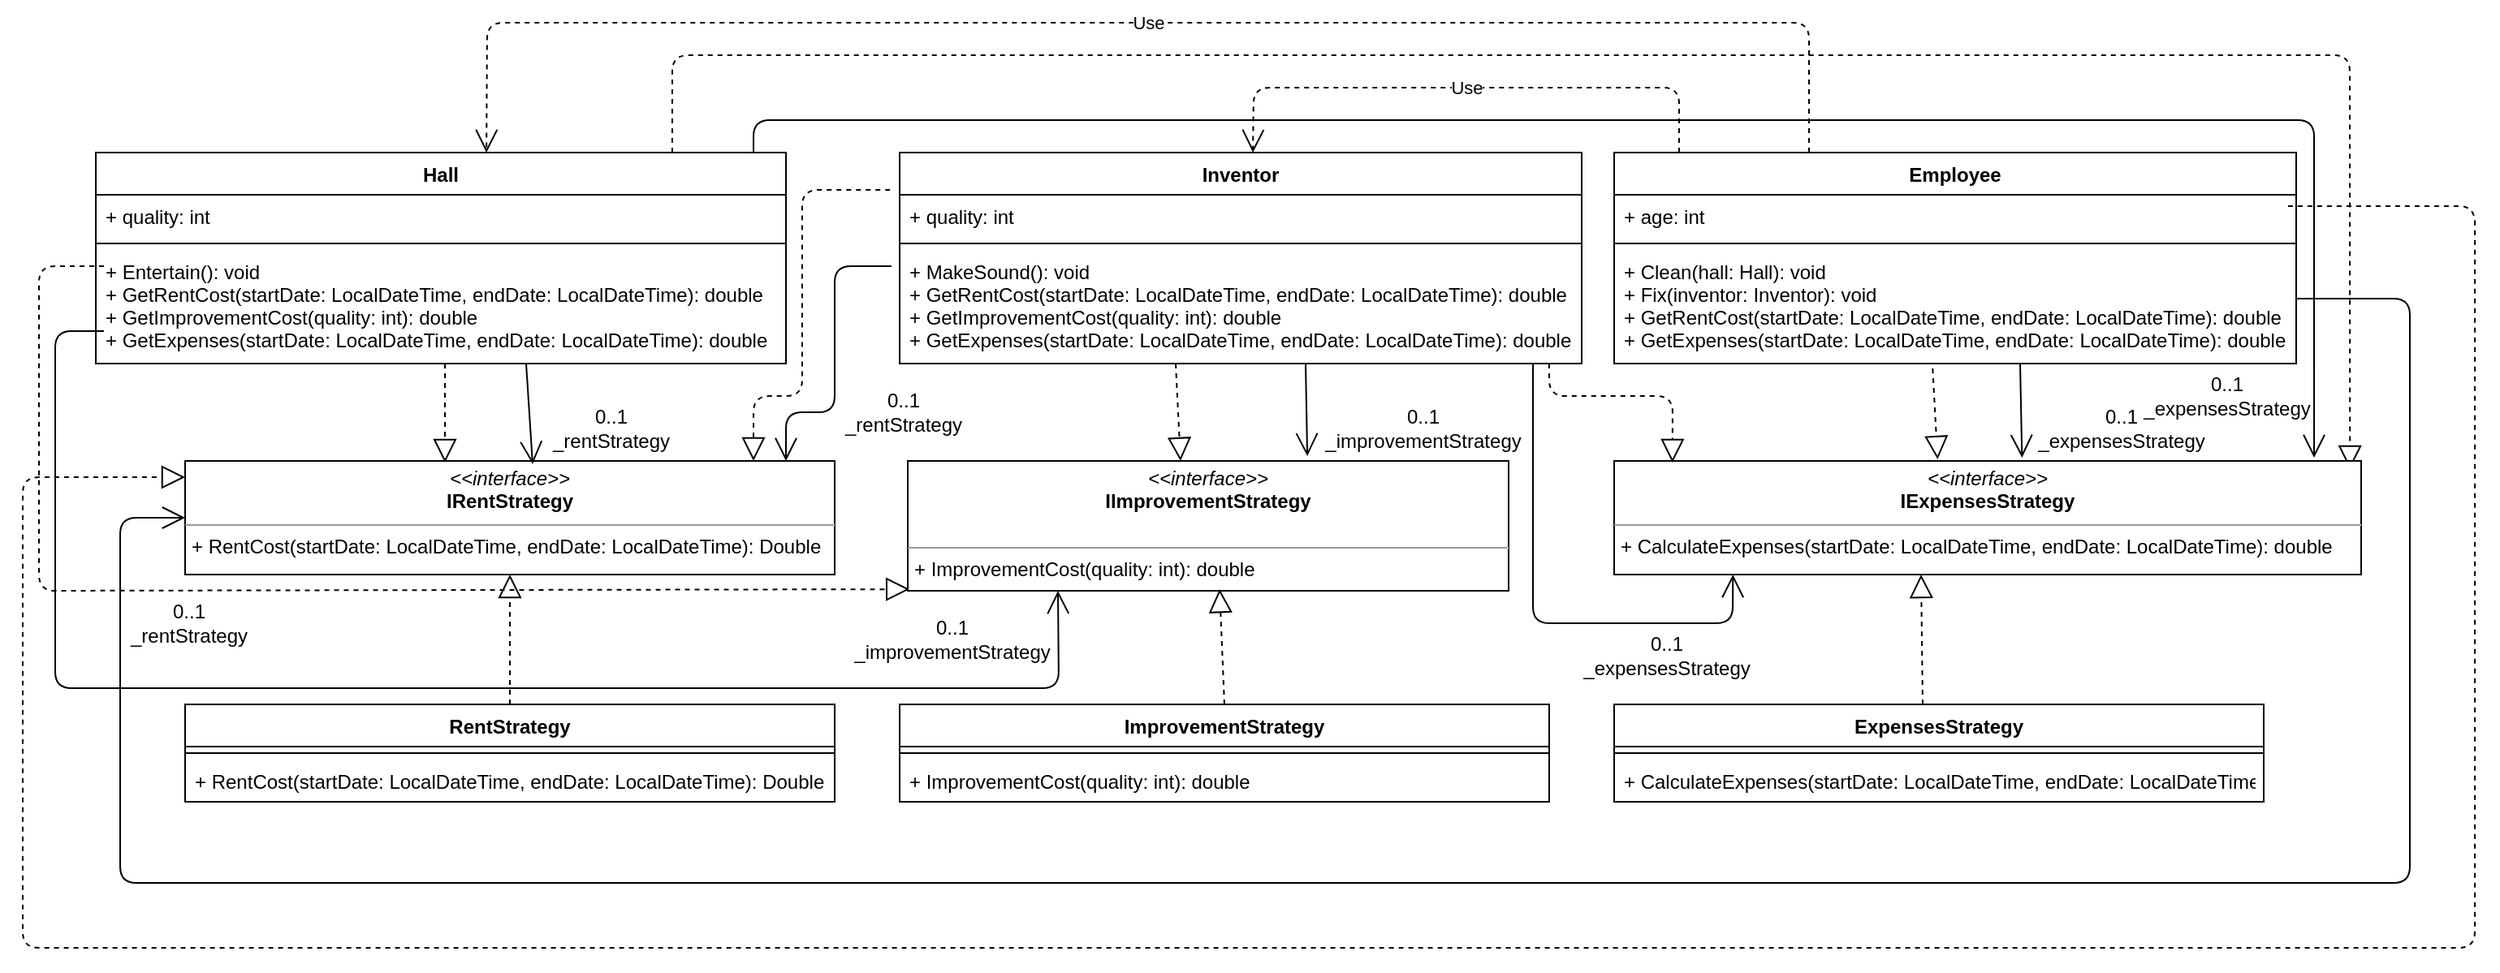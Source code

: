 <mxfile version="12.1.1" type="device" pages="1"><diagram id="vZSyAUV-EzuBbxyDKDLR" name="Page-1"><mxGraphModel dx="1408" dy="699" grid="1" gridSize="10" guides="1" tooltips="1" connect="1" arrows="1" fold="1" page="1" pageScale="1" pageWidth="1654" pageHeight="2336" math="0" shadow="0"><root><mxCell id="0"/><mxCell id="1" parent="0"/><mxCell id="9iK57nd5sbqeKEe7B8pW-5" value="Inventor" style="swimlane;fontStyle=1;align=center;verticalAlign=top;childLayout=stackLayout;horizontal=1;startSize=26;horizontalStack=0;resizeParent=1;resizeParentMax=0;resizeLast=0;collapsible=1;marginBottom=0;" parent="1" vertex="1"><mxGeometry x="560" y="120" width="420" height="130" as="geometry"/></mxCell><mxCell id="9iK57nd5sbqeKEe7B8pW-6" value="+ quality: int" style="text;strokeColor=none;fillColor=none;align=left;verticalAlign=top;spacingLeft=4;spacingRight=4;overflow=hidden;rotatable=0;points=[[0,0.5],[1,0.5]];portConstraint=eastwest;" parent="9iK57nd5sbqeKEe7B8pW-5" vertex="1"><mxGeometry y="26" width="420" height="26" as="geometry"/></mxCell><mxCell id="9iK57nd5sbqeKEe7B8pW-7" value="" style="line;strokeWidth=1;fillColor=none;align=left;verticalAlign=middle;spacingTop=-1;spacingLeft=3;spacingRight=3;rotatable=0;labelPosition=right;points=[];portConstraint=eastwest;" parent="9iK57nd5sbqeKEe7B8pW-5" vertex="1"><mxGeometry y="52" width="420" height="8" as="geometry"/></mxCell><mxCell id="9iK57nd5sbqeKEe7B8pW-8" value="+ MakeSound(): void&#10;+ GetRentCost(startDate: LocalDateTime, endDate: LocalDateTime): double&#10;+ GetImprovementCost(quality: int): double&#10;+ GetExpenses(startDate: LocalDateTime, endDate: LocalDateTime): double" style="text;strokeColor=none;fillColor=none;align=left;verticalAlign=top;spacingLeft=4;spacingRight=4;overflow=hidden;rotatable=0;points=[[0,0.5],[1,0.5]];portConstraint=eastwest;" parent="9iK57nd5sbqeKEe7B8pW-5" vertex="1"><mxGeometry y="60" width="420" height="70" as="geometry"/></mxCell><mxCell id="9iK57nd5sbqeKEe7B8pW-9" value="&lt;p style=&quot;margin: 0px ; margin-top: 4px ; text-align: center&quot;&gt;&lt;i&gt;&amp;lt;&amp;lt;interface&amp;gt;&amp;gt;&lt;/i&gt;&lt;br&gt;&lt;b&gt;IRentStrategy&lt;/b&gt;&lt;/p&gt;&lt;hr size=&quot;1&quot;&gt;&lt;p style=&quot;margin: 0px ; margin-left: 4px&quot;&gt;+ RentCost(startDate: LocalDateTime, endDate: LocalDateTime): Double&lt;br&gt;&lt;/p&gt;" style="verticalAlign=top;align=left;overflow=fill;fontSize=12;fontFamily=Helvetica;html=1;" parent="1" vertex="1"><mxGeometry x="120" y="310" width="400" height="70" as="geometry"/></mxCell><mxCell id="9iK57nd5sbqeKEe7B8pW-10" value="Employee" style="swimlane;fontStyle=1;align=center;verticalAlign=top;childLayout=stackLayout;horizontal=1;startSize=26;horizontalStack=0;resizeParent=1;resizeParentMax=0;resizeLast=0;collapsible=1;marginBottom=0;" parent="1" vertex="1"><mxGeometry x="1000" y="120" width="420" height="130" as="geometry"/></mxCell><mxCell id="9iK57nd5sbqeKEe7B8pW-21" value="Use" style="endArrow=open;endSize=12;dashed=1;html=1;entryX=0.518;entryY=0;entryDx=0;entryDy=0;entryPerimeter=0;" parent="9iK57nd5sbqeKEe7B8pW-10" target="9iK57nd5sbqeKEe7B8pW-5" edge="1"><mxGeometry width="160" relative="1" as="geometry"><mxPoint x="40" as="sourcePoint"/><mxPoint x="200" as="targetPoint"/><Array as="points"><mxPoint x="40" y="-40"/><mxPoint x="-222" y="-40"/></Array></mxGeometry></mxCell><mxCell id="9iK57nd5sbqeKEe7B8pW-23" value="Use" style="endArrow=open;endSize=12;dashed=1;html=1;entryX=0.566;entryY=0;entryDx=0;entryDy=0;entryPerimeter=0;" parent="9iK57nd5sbqeKEe7B8pW-10" target="9iK57nd5sbqeKEe7B8pW-15" edge="1"><mxGeometry width="160" relative="1" as="geometry"><mxPoint x="120" as="sourcePoint"/><mxPoint x="280" as="targetPoint"/><Array as="points"><mxPoint x="120" y="-80"/><mxPoint x="-694" y="-80"/></Array></mxGeometry></mxCell><mxCell id="9iK57nd5sbqeKEe7B8pW-11" value="+ age: int" style="text;strokeColor=none;fillColor=none;align=left;verticalAlign=top;spacingLeft=4;spacingRight=4;overflow=hidden;rotatable=0;points=[[0,0.5],[1,0.5]];portConstraint=eastwest;" parent="9iK57nd5sbqeKEe7B8pW-10" vertex="1"><mxGeometry y="26" width="420" height="26" as="geometry"/></mxCell><mxCell id="9iK57nd5sbqeKEe7B8pW-12" value="" style="line;strokeWidth=1;fillColor=none;align=left;verticalAlign=middle;spacingTop=-1;spacingLeft=3;spacingRight=3;rotatable=0;labelPosition=right;points=[];portConstraint=eastwest;" parent="9iK57nd5sbqeKEe7B8pW-10" vertex="1"><mxGeometry y="52" width="420" height="8" as="geometry"/></mxCell><mxCell id="9iK57nd5sbqeKEe7B8pW-13" value="+ Clean(hall: Hall): void&#10;+ Fix(inventor: Inventor): void&#10;+ GetRentCost(startDate: LocalDateTime, endDate: LocalDateTime): double&#10;+ GetExpenses(startDate: LocalDateTime, endDate: LocalDateTime): double" style="text;strokeColor=none;fillColor=none;align=left;verticalAlign=top;spacingLeft=4;spacingRight=4;overflow=hidden;rotatable=0;points=[[0,0.5],[1,0.5]];portConstraint=eastwest;" parent="9iK57nd5sbqeKEe7B8pW-10" vertex="1"><mxGeometry y="60" width="420" height="70" as="geometry"/></mxCell><mxCell id="9iK57nd5sbqeKEe7B8pW-15" value="Hall" style="swimlane;fontStyle=1;align=center;verticalAlign=top;childLayout=stackLayout;horizontal=1;startSize=26;horizontalStack=0;resizeParent=1;resizeParentMax=0;resizeLast=0;collapsible=1;marginBottom=0;" parent="1" vertex="1"><mxGeometry x="65" y="120" width="425" height="130" as="geometry"/></mxCell><mxCell id="4UuDnI3YYADSVCxMoVuu-38" value="" style="endArrow=block;dashed=1;endFill=0;endSize=12;html=1;entryX=0.985;entryY=0.071;entryDx=0;entryDy=0;entryPerimeter=0;" edge="1" parent="9iK57nd5sbqeKEe7B8pW-15" target="9iK57nd5sbqeKEe7B8pW-20"><mxGeometry width="160" relative="1" as="geometry"><mxPoint x="355" as="sourcePoint"/><mxPoint x="515" as="targetPoint"/><Array as="points"><mxPoint x="355" y="-60"/><mxPoint x="1388" y="-60"/></Array></mxGeometry></mxCell><mxCell id="4UuDnI3YYADSVCxMoVuu-41" value="" style="endArrow=open;endFill=1;endSize=12;html=1;entryX=0.937;entryY=-0.029;entryDx=0;entryDy=0;entryPerimeter=0;" edge="1" parent="9iK57nd5sbqeKEe7B8pW-15" target="9iK57nd5sbqeKEe7B8pW-20"><mxGeometry width="160" relative="1" as="geometry"><mxPoint x="405" as="sourcePoint"/><mxPoint x="565" as="targetPoint"/><Array as="points"><mxPoint x="405" y="-20"/><mxPoint x="1366" y="-20"/></Array></mxGeometry></mxCell><mxCell id="9iK57nd5sbqeKEe7B8pW-16" value="+ quality: int" style="text;strokeColor=none;fillColor=none;align=left;verticalAlign=top;spacingLeft=4;spacingRight=4;overflow=hidden;rotatable=0;points=[[0,0.5],[1,0.5]];portConstraint=eastwest;" parent="9iK57nd5sbqeKEe7B8pW-15" vertex="1"><mxGeometry y="26" width="425" height="26" as="geometry"/></mxCell><mxCell id="9iK57nd5sbqeKEe7B8pW-17" value="" style="line;strokeWidth=1;fillColor=none;align=left;verticalAlign=middle;spacingTop=-1;spacingLeft=3;spacingRight=3;rotatable=0;labelPosition=right;points=[];portConstraint=eastwest;" parent="9iK57nd5sbqeKEe7B8pW-15" vertex="1"><mxGeometry y="52" width="425" height="8" as="geometry"/></mxCell><mxCell id="4UuDnI3YYADSVCxMoVuu-32" value="" style="endArrow=block;dashed=1;endFill=0;endSize=12;html=1;entryX=0.003;entryY=0.988;entryDx=0;entryDy=0;entryPerimeter=0;" edge="1" parent="9iK57nd5sbqeKEe7B8pW-15" target="9iK57nd5sbqeKEe7B8pW-19"><mxGeometry width="160" relative="1" as="geometry"><mxPoint x="5" y="70" as="sourcePoint"/><mxPoint x="165" y="70" as="targetPoint"/><Array as="points"><mxPoint x="-35" y="70"/><mxPoint x="-35" y="270"/></Array></mxGeometry></mxCell><mxCell id="9iK57nd5sbqeKEe7B8pW-18" value="+ Entertain(): void&#10;+ GetRentCost(startDate: LocalDateTime, endDate: LocalDateTime): double&#10;+ GetImprovementCost(quality: int): double&#10;+ GetExpenses(startDate: LocalDateTime, endDate: LocalDateTime): double" style="text;strokeColor=none;fillColor=none;align=left;verticalAlign=top;spacingLeft=4;spacingRight=4;overflow=hidden;rotatable=0;points=[[0,0.5],[1,0.5]];portConstraint=eastwest;" parent="9iK57nd5sbqeKEe7B8pW-15" vertex="1"><mxGeometry y="60" width="425" height="70" as="geometry"/></mxCell><mxCell id="4UuDnI3YYADSVCxMoVuu-33" value="" style="endArrow=open;endFill=1;endSize=12;html=1;entryX=0.25;entryY=1;entryDx=0;entryDy=0;" edge="1" parent="9iK57nd5sbqeKEe7B8pW-15" target="9iK57nd5sbqeKEe7B8pW-19"><mxGeometry width="160" relative="1" as="geometry"><mxPoint x="5" y="110" as="sourcePoint"/><mxPoint x="165" y="110" as="targetPoint"/><Array as="points"><mxPoint x="-25" y="110"/><mxPoint x="-25" y="330"/><mxPoint x="593" y="330"/></Array></mxGeometry></mxCell><mxCell id="9iK57nd5sbqeKEe7B8pW-19" value="&lt;p style=&quot;margin: 0px ; margin-top: 4px ; text-align: center&quot;&gt;&lt;i&gt;&amp;lt;&amp;lt;interface&amp;gt;&amp;gt;&lt;/i&gt;&lt;br&gt;&lt;b&gt;IImprovementStrategy&lt;/b&gt;&lt;/p&gt;&lt;br&gt;&lt;hr size=&quot;1&quot;&gt;&lt;p style=&quot;margin: 0px ; margin-left: 4px&quot;&gt;+ ImprovementCost(quality: int): double&lt;br&gt;&lt;/p&gt;" style="verticalAlign=top;align=left;overflow=fill;fontSize=12;fontFamily=Helvetica;html=1;" parent="1" vertex="1"><mxGeometry x="565" y="310" width="370" height="80" as="geometry"/></mxCell><mxCell id="9iK57nd5sbqeKEe7B8pW-20" value="&lt;p style=&quot;margin: 0px ; margin-top: 4px ; text-align: center&quot;&gt;&lt;i&gt;&amp;lt;&amp;lt;interface&amp;gt;&amp;gt;&lt;/i&gt;&lt;br&gt;&lt;b&gt;IExpensesStrategy&lt;/b&gt;&lt;/p&gt;&lt;hr size=&quot;1&quot;&gt;&lt;p style=&quot;margin: 0px ; margin-left: 4px&quot;&gt;+ CalculateExpenses(startDate: LocalDateTime, endDate: LocalDateTime): double&lt;br&gt;&lt;/p&gt;" style="verticalAlign=top;align=left;overflow=fill;fontSize=12;fontFamily=Helvetica;html=1;" parent="1" vertex="1"><mxGeometry x="1000" y="310" width="460" height="70" as="geometry"/></mxCell><mxCell id="4UuDnI3YYADSVCxMoVuu-1" value="RentStrategy" style="swimlane;fontStyle=1;align=center;verticalAlign=top;childLayout=stackLayout;horizontal=1;startSize=26;horizontalStack=0;resizeParent=1;resizeParentMax=0;resizeLast=0;collapsible=1;marginBottom=0;" vertex="1" parent="1"><mxGeometry x="120" y="460" width="400" height="60" as="geometry"/></mxCell><mxCell id="4UuDnI3YYADSVCxMoVuu-17" value="" style="endArrow=block;dashed=1;endFill=0;endSize=12;html=1;entryX=0.5;entryY=1;entryDx=0;entryDy=0;" edge="1" parent="4UuDnI3YYADSVCxMoVuu-1" target="9iK57nd5sbqeKEe7B8pW-9"><mxGeometry width="160" relative="1" as="geometry"><mxPoint x="200" as="sourcePoint"/><mxPoint x="360" as="targetPoint"/></mxGeometry></mxCell><mxCell id="4UuDnI3YYADSVCxMoVuu-3" value="" style="line;strokeWidth=1;fillColor=none;align=left;verticalAlign=middle;spacingTop=-1;spacingLeft=3;spacingRight=3;rotatable=0;labelPosition=right;points=[];portConstraint=eastwest;" vertex="1" parent="4UuDnI3YYADSVCxMoVuu-1"><mxGeometry y="26" width="400" height="8" as="geometry"/></mxCell><mxCell id="4UuDnI3YYADSVCxMoVuu-4" value="+ RentCost(startDate: LocalDateTime, endDate: LocalDateTime): Double" style="text;strokeColor=none;fillColor=none;align=left;verticalAlign=top;spacingLeft=4;spacingRight=4;overflow=hidden;rotatable=0;points=[[0,0.5],[1,0.5]];portConstraint=eastwest;" vertex="1" parent="4UuDnI3YYADSVCxMoVuu-1"><mxGeometry y="34" width="400" height="26" as="geometry"/></mxCell><mxCell id="4UuDnI3YYADSVCxMoVuu-6" value="ImprovementStrategy" style="swimlane;fontStyle=1;align=center;verticalAlign=top;childLayout=stackLayout;horizontal=1;startSize=26;horizontalStack=0;resizeParent=1;resizeParentMax=0;resizeLast=0;collapsible=1;marginBottom=0;" vertex="1" parent="1"><mxGeometry x="560" y="460" width="400" height="60" as="geometry"/></mxCell><mxCell id="4UuDnI3YYADSVCxMoVuu-20" value="" style="endArrow=block;dashed=1;endFill=0;endSize=12;html=1;entryX=0.519;entryY=0.988;entryDx=0;entryDy=0;entryPerimeter=0;" edge="1" parent="4UuDnI3YYADSVCxMoVuu-6" target="9iK57nd5sbqeKEe7B8pW-19"><mxGeometry width="160" relative="1" as="geometry"><mxPoint x="200" as="sourcePoint"/><mxPoint x="360" as="targetPoint"/></mxGeometry></mxCell><mxCell id="4UuDnI3YYADSVCxMoVuu-7" value="" style="line;strokeWidth=1;fillColor=none;align=left;verticalAlign=middle;spacingTop=-1;spacingLeft=3;spacingRight=3;rotatable=0;labelPosition=right;points=[];portConstraint=eastwest;" vertex="1" parent="4UuDnI3YYADSVCxMoVuu-6"><mxGeometry y="26" width="400" height="8" as="geometry"/></mxCell><mxCell id="4UuDnI3YYADSVCxMoVuu-8" value="+ ImprovementCost(quality: int): double" style="text;strokeColor=none;fillColor=none;align=left;verticalAlign=top;spacingLeft=4;spacingRight=4;overflow=hidden;rotatable=0;points=[[0,0.5],[1,0.5]];portConstraint=eastwest;" vertex="1" parent="4UuDnI3YYADSVCxMoVuu-6"><mxGeometry y="34" width="400" height="26" as="geometry"/></mxCell><mxCell id="4UuDnI3YYADSVCxMoVuu-9" value="ExpensesStrategy" style="swimlane;fontStyle=1;align=center;verticalAlign=top;childLayout=stackLayout;horizontal=1;startSize=26;horizontalStack=0;resizeParent=1;resizeParentMax=0;resizeLast=0;collapsible=1;marginBottom=0;" vertex="1" parent="1"><mxGeometry x="1000" y="460" width="400" height="60" as="geometry"/></mxCell><mxCell id="4UuDnI3YYADSVCxMoVuu-22" value="" style="endArrow=block;dashed=1;endFill=0;endSize=12;html=1;" edge="1" parent="4UuDnI3YYADSVCxMoVuu-9"><mxGeometry width="160" relative="1" as="geometry"><mxPoint x="190" as="sourcePoint"/><mxPoint x="189" y="-80" as="targetPoint"/></mxGeometry></mxCell><mxCell id="4UuDnI3YYADSVCxMoVuu-10" value="" style="line;strokeWidth=1;fillColor=none;align=left;verticalAlign=middle;spacingTop=-1;spacingLeft=3;spacingRight=3;rotatable=0;labelPosition=right;points=[];portConstraint=eastwest;" vertex="1" parent="4UuDnI3YYADSVCxMoVuu-9"><mxGeometry y="26" width="400" height="8" as="geometry"/></mxCell><mxCell id="4UuDnI3YYADSVCxMoVuu-11" value="+ CalculateExpenses(startDate: LocalDateTime, endDate: LocalDateTime): Double" style="text;strokeColor=none;fillColor=none;align=left;verticalAlign=top;spacingLeft=4;spacingRight=4;overflow=hidden;rotatable=0;points=[[0,0.5],[1,0.5]];portConstraint=eastwest;" vertex="1" parent="4UuDnI3YYADSVCxMoVuu-9"><mxGeometry y="34" width="400" height="26" as="geometry"/></mxCell><mxCell id="4UuDnI3YYADSVCxMoVuu-14" value="" style="endArrow=block;dashed=1;endFill=0;endSize=12;html=1;entryX=0.4;entryY=0.014;entryDx=0;entryDy=0;entryPerimeter=0;" edge="1" parent="1" target="9iK57nd5sbqeKEe7B8pW-9"><mxGeometry width="160" relative="1" as="geometry"><mxPoint x="280" y="250" as="sourcePoint"/><mxPoint x="440" y="250" as="targetPoint"/></mxGeometry></mxCell><mxCell id="4UuDnI3YYADSVCxMoVuu-18" value="" style="endArrow=block;dashed=1;endFill=0;endSize=12;html=1;entryX=0.454;entryY=0;entryDx=0;entryDy=0;entryPerimeter=0;" edge="1" parent="1" target="9iK57nd5sbqeKEe7B8pW-19"><mxGeometry width="160" relative="1" as="geometry"><mxPoint x="730" y="250" as="sourcePoint"/><mxPoint x="890" y="250" as="targetPoint"/></mxGeometry></mxCell><mxCell id="4UuDnI3YYADSVCxMoVuu-21" value="" style="endArrow=block;dashed=1;endFill=0;endSize=12;html=1;exitX=0.467;exitY=1.043;exitDx=0;exitDy=0;exitPerimeter=0;entryX=0.433;entryY=-0.014;entryDx=0;entryDy=0;entryPerimeter=0;" edge="1" parent="1" source="9iK57nd5sbqeKEe7B8pW-13" target="9iK57nd5sbqeKEe7B8pW-20"><mxGeometry width="160" relative="1" as="geometry"><mxPoint x="1230" y="310" as="sourcePoint"/><mxPoint x="1230" y="250" as="targetPoint"/></mxGeometry></mxCell><mxCell id="4UuDnI3YYADSVCxMoVuu-23" value="" style="endArrow=open;endFill=1;endSize=12;html=1;entryX=0.535;entryY=0.029;entryDx=0;entryDy=0;entryPerimeter=0;" edge="1" parent="1" target="9iK57nd5sbqeKEe7B8pW-9"><mxGeometry width="160" relative="1" as="geometry"><mxPoint x="330" y="250" as="sourcePoint"/><mxPoint x="490" y="250" as="targetPoint"/></mxGeometry></mxCell><mxCell id="4UuDnI3YYADSVCxMoVuu-25" value="" style="endArrow=open;endFill=1;endSize=12;html=1;" edge="1" parent="1"><mxGeometry width="160" relative="1" as="geometry"><mxPoint x="555" y="190" as="sourcePoint"/><mxPoint x="490" y="310" as="targetPoint"/><Array as="points"><mxPoint x="520" y="190"/><mxPoint x="520" y="280"/><mxPoint x="490" y="280"/></Array></mxGeometry></mxCell><mxCell id="4UuDnI3YYADSVCxMoVuu-26" value="" style="endArrow=open;endFill=1;endSize=12;html=1;entryX=0;entryY=0.5;entryDx=0;entryDy=0;" edge="1" parent="1" target="9iK57nd5sbqeKEe7B8pW-9"><mxGeometry width="160" relative="1" as="geometry"><mxPoint x="1420" y="210" as="sourcePoint"/><mxPoint x="1580" y="210" as="targetPoint"/><Array as="points"><mxPoint x="1490" y="210"/><mxPoint x="1490" y="570"/><mxPoint x="80" y="570"/><mxPoint x="80" y="345"/></Array></mxGeometry></mxCell><mxCell id="4UuDnI3YYADSVCxMoVuu-27" value="0..1&lt;br&gt;_rentStrategy" style="text;html=1;strokeColor=none;fillColor=none;align=center;verticalAlign=middle;whiteSpace=wrap;rounded=0;" vertex="1" parent="1"><mxGeometry x="80" y="400" width="85" height="20" as="geometry"/></mxCell><mxCell id="4UuDnI3YYADSVCxMoVuu-28" value="0..1&lt;br&gt;_rentStrategy" style="text;html=1;strokeColor=none;fillColor=none;align=center;verticalAlign=middle;whiteSpace=wrap;rounded=0;" vertex="1" parent="1"><mxGeometry x="340" y="280" width="85" height="20" as="geometry"/></mxCell><mxCell id="4UuDnI3YYADSVCxMoVuu-29" value="0..1&lt;br&gt;_rentStrategy" style="text;html=1;strokeColor=none;fillColor=none;align=center;verticalAlign=middle;whiteSpace=wrap;rounded=0;" vertex="1" parent="1"><mxGeometry x="520" y="270" width="85" height="20" as="geometry"/></mxCell><mxCell id="4UuDnI3YYADSVCxMoVuu-30" value="" style="endArrow=block;dashed=1;endFill=0;endSize=12;html=1;exitX=-0.014;exitY=-0.115;exitDx=0;exitDy=0;exitPerimeter=0;" edge="1" parent="1" source="9iK57nd5sbqeKEe7B8pW-6"><mxGeometry width="160" relative="1" as="geometry"><mxPoint x="310" y="310" as="sourcePoint"/><mxPoint x="470" y="310" as="targetPoint"/><Array as="points"><mxPoint x="500" y="143"/><mxPoint x="500" y="270"/><mxPoint x="470" y="270"/></Array></mxGeometry></mxCell><mxCell id="4UuDnI3YYADSVCxMoVuu-31" value="" style="endArrow=block;dashed=1;endFill=0;endSize=12;html=1;exitX=0.988;exitY=0.269;exitDx=0;exitDy=0;exitPerimeter=0;" edge="1" parent="1" source="9iK57nd5sbqeKEe7B8pW-11"><mxGeometry width="160" relative="1" as="geometry"><mxPoint x="-40" y="320" as="sourcePoint"/><mxPoint x="120" y="320" as="targetPoint"/><Array as="points"><mxPoint x="1530" y="153"/><mxPoint x="1530" y="610"/><mxPoint x="20" y="610"/><mxPoint x="20" y="320"/></Array></mxGeometry></mxCell><mxCell id="4UuDnI3YYADSVCxMoVuu-34" value="" style="endArrow=open;endFill=1;endSize=12;html=1;entryX=0.665;entryY=-0.037;entryDx=0;entryDy=0;entryPerimeter=0;" edge="1" parent="1" target="9iK57nd5sbqeKEe7B8pW-19"><mxGeometry width="160" relative="1" as="geometry"><mxPoint x="810" y="250" as="sourcePoint"/><mxPoint x="970" y="250" as="targetPoint"/></mxGeometry></mxCell><mxCell id="4UuDnI3YYADSVCxMoVuu-35" value="0..1&lt;br&gt;_improvementStrategy" style="text;html=1;strokeColor=none;fillColor=none;align=center;verticalAlign=middle;whiteSpace=wrap;rounded=0;" vertex="1" parent="1"><mxGeometry x="840" y="280" width="85" height="20" as="geometry"/></mxCell><mxCell id="4UuDnI3YYADSVCxMoVuu-36" value="0..1&lt;br&gt;_improvementStrategy" style="text;html=1;strokeColor=none;fillColor=none;align=center;verticalAlign=middle;whiteSpace=wrap;rounded=0;" vertex="1" parent="1"><mxGeometry x="550" y="410" width="85" height="20" as="geometry"/></mxCell><mxCell id="4UuDnI3YYADSVCxMoVuu-37" value="" style="endArrow=block;dashed=1;endFill=0;endSize=12;html=1;entryX=0.078;entryY=0.014;entryDx=0;entryDy=0;entryPerimeter=0;" edge="1" parent="1" target="9iK57nd5sbqeKEe7B8pW-20"><mxGeometry width="160" relative="1" as="geometry"><mxPoint x="960" y="250" as="sourcePoint"/><mxPoint x="1120" y="250" as="targetPoint"/><Array as="points"><mxPoint x="960" y="270"/><mxPoint x="1036" y="270"/></Array></mxGeometry></mxCell><mxCell id="4UuDnI3YYADSVCxMoVuu-39" value="" style="endArrow=open;endFill=1;endSize=12;html=1;entryX=0.546;entryY=-0.029;entryDx=0;entryDy=0;entryPerimeter=0;" edge="1" parent="1" target="9iK57nd5sbqeKEe7B8pW-20"><mxGeometry width="160" relative="1" as="geometry"><mxPoint x="1250" y="250" as="sourcePoint"/><mxPoint x="1410" y="250" as="targetPoint"/></mxGeometry></mxCell><mxCell id="4UuDnI3YYADSVCxMoVuu-40" value="" style="endArrow=open;endFill=1;endSize=12;html=1;entryX=0.159;entryY=1;entryDx=0;entryDy=0;entryPerimeter=0;" edge="1" parent="1" target="9iK57nd5sbqeKEe7B8pW-20"><mxGeometry width="160" relative="1" as="geometry"><mxPoint x="950" y="250" as="sourcePoint"/><mxPoint x="1110" y="250" as="targetPoint"/><Array as="points"><mxPoint x="950" y="410"/><mxPoint x="1073" y="410"/></Array></mxGeometry></mxCell><mxCell id="4UuDnI3YYADSVCxMoVuu-42" value="0..1&lt;br&gt;_expensesStrategy" style="text;html=1;strokeColor=none;fillColor=none;align=center;verticalAlign=middle;whiteSpace=wrap;rounded=0;" vertex="1" parent="1"><mxGeometry x="1270" y="280" width="85" height="20" as="geometry"/></mxCell><mxCell id="4UuDnI3YYADSVCxMoVuu-43" value="0..1&lt;br&gt;_expensesStrategy" style="text;html=1;strokeColor=none;fillColor=none;align=center;verticalAlign=middle;whiteSpace=wrap;rounded=0;" vertex="1" parent="1"><mxGeometry x="1335" y="260" width="85" height="20" as="geometry"/></mxCell><mxCell id="4UuDnI3YYADSVCxMoVuu-44" value="0..1&lt;br&gt;_expensesStrategy" style="text;html=1;strokeColor=none;fillColor=none;align=center;verticalAlign=middle;whiteSpace=wrap;rounded=0;" vertex="1" parent="1"><mxGeometry x="990" y="420" width="85" height="20" as="geometry"/></mxCell></root></mxGraphModel></diagram></mxfile>